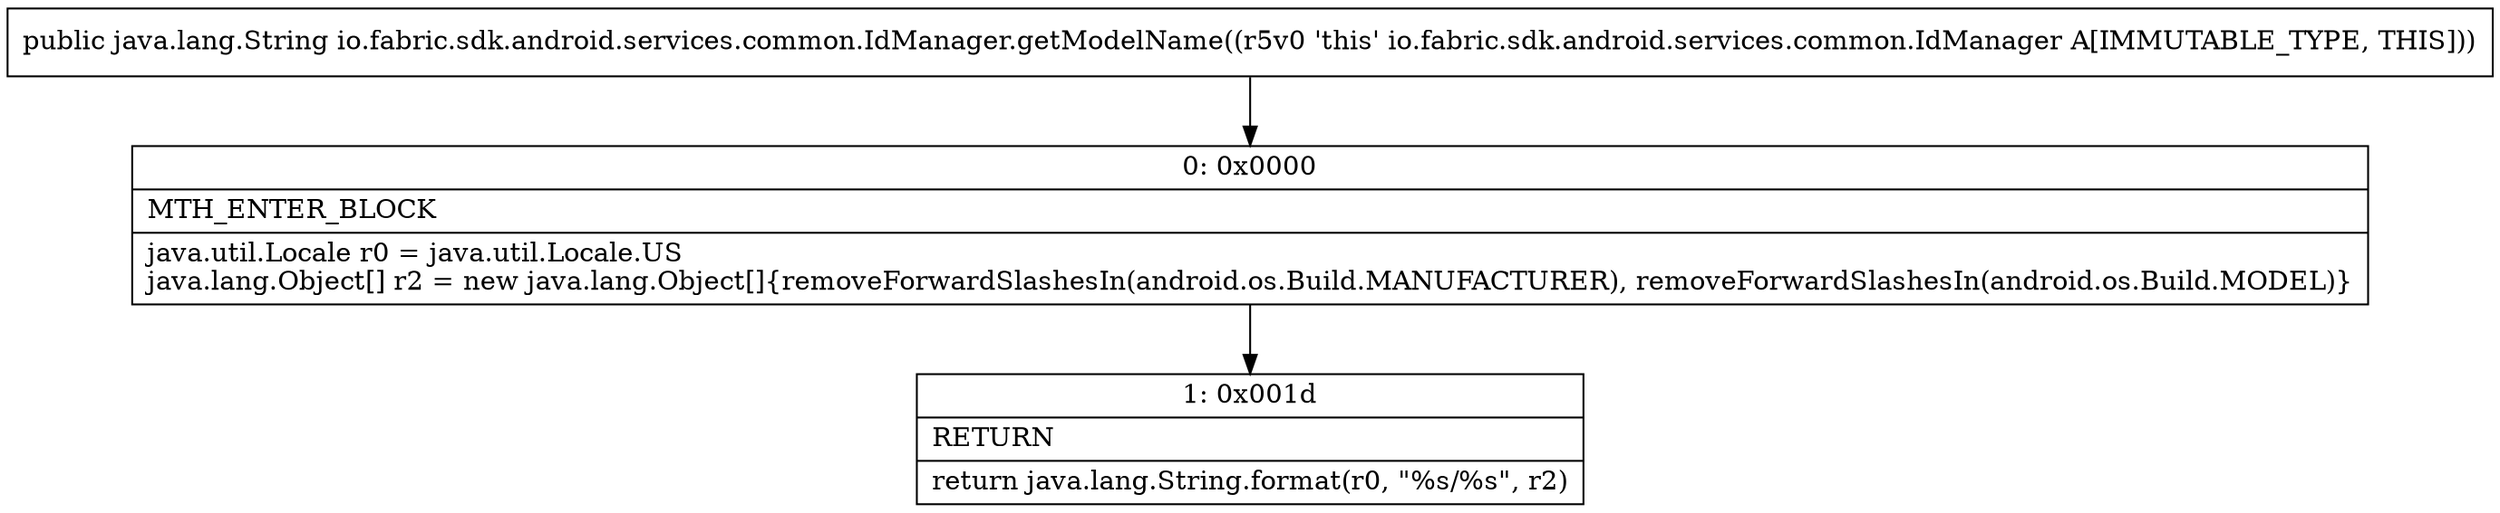 digraph "CFG forio.fabric.sdk.android.services.common.IdManager.getModelName()Ljava\/lang\/String;" {
Node_0 [shape=record,label="{0\:\ 0x0000|MTH_ENTER_BLOCK\l|java.util.Locale r0 = java.util.Locale.US\ljava.lang.Object[] r2 = new java.lang.Object[]\{removeForwardSlashesIn(android.os.Build.MANUFACTURER), removeForwardSlashesIn(android.os.Build.MODEL)\}\l}"];
Node_1 [shape=record,label="{1\:\ 0x001d|RETURN\l|return java.lang.String.format(r0, \"%s\/%s\", r2)\l}"];
MethodNode[shape=record,label="{public java.lang.String io.fabric.sdk.android.services.common.IdManager.getModelName((r5v0 'this' io.fabric.sdk.android.services.common.IdManager A[IMMUTABLE_TYPE, THIS])) }"];
MethodNode -> Node_0;
Node_0 -> Node_1;
}

